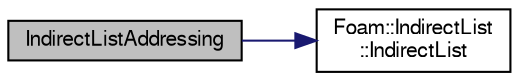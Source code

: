 digraph "IndirectListAddressing"
{
  bgcolor="transparent";
  edge [fontname="FreeSans",fontsize="10",labelfontname="FreeSans",labelfontsize="10"];
  node [fontname="FreeSans",fontsize="10",shape=record];
  rankdir="LR";
  Node2 [label="IndirectListAddressing",height=0.2,width=0.4,color="black", fillcolor="grey75", style="filled", fontcolor="black"];
  Node2 -> Node3 [color="midnightblue",fontsize="10",style="solid",fontname="FreeSans"];
  Node3 [label="Foam::IndirectList\l::IndirectList",height=0.2,width=0.4,color="black",URL="$a25910.html#ae8bd5277d5c976b084b1ceafd3d647f7",tooltip="Construct given the complete list and the addressing array. "];
}
